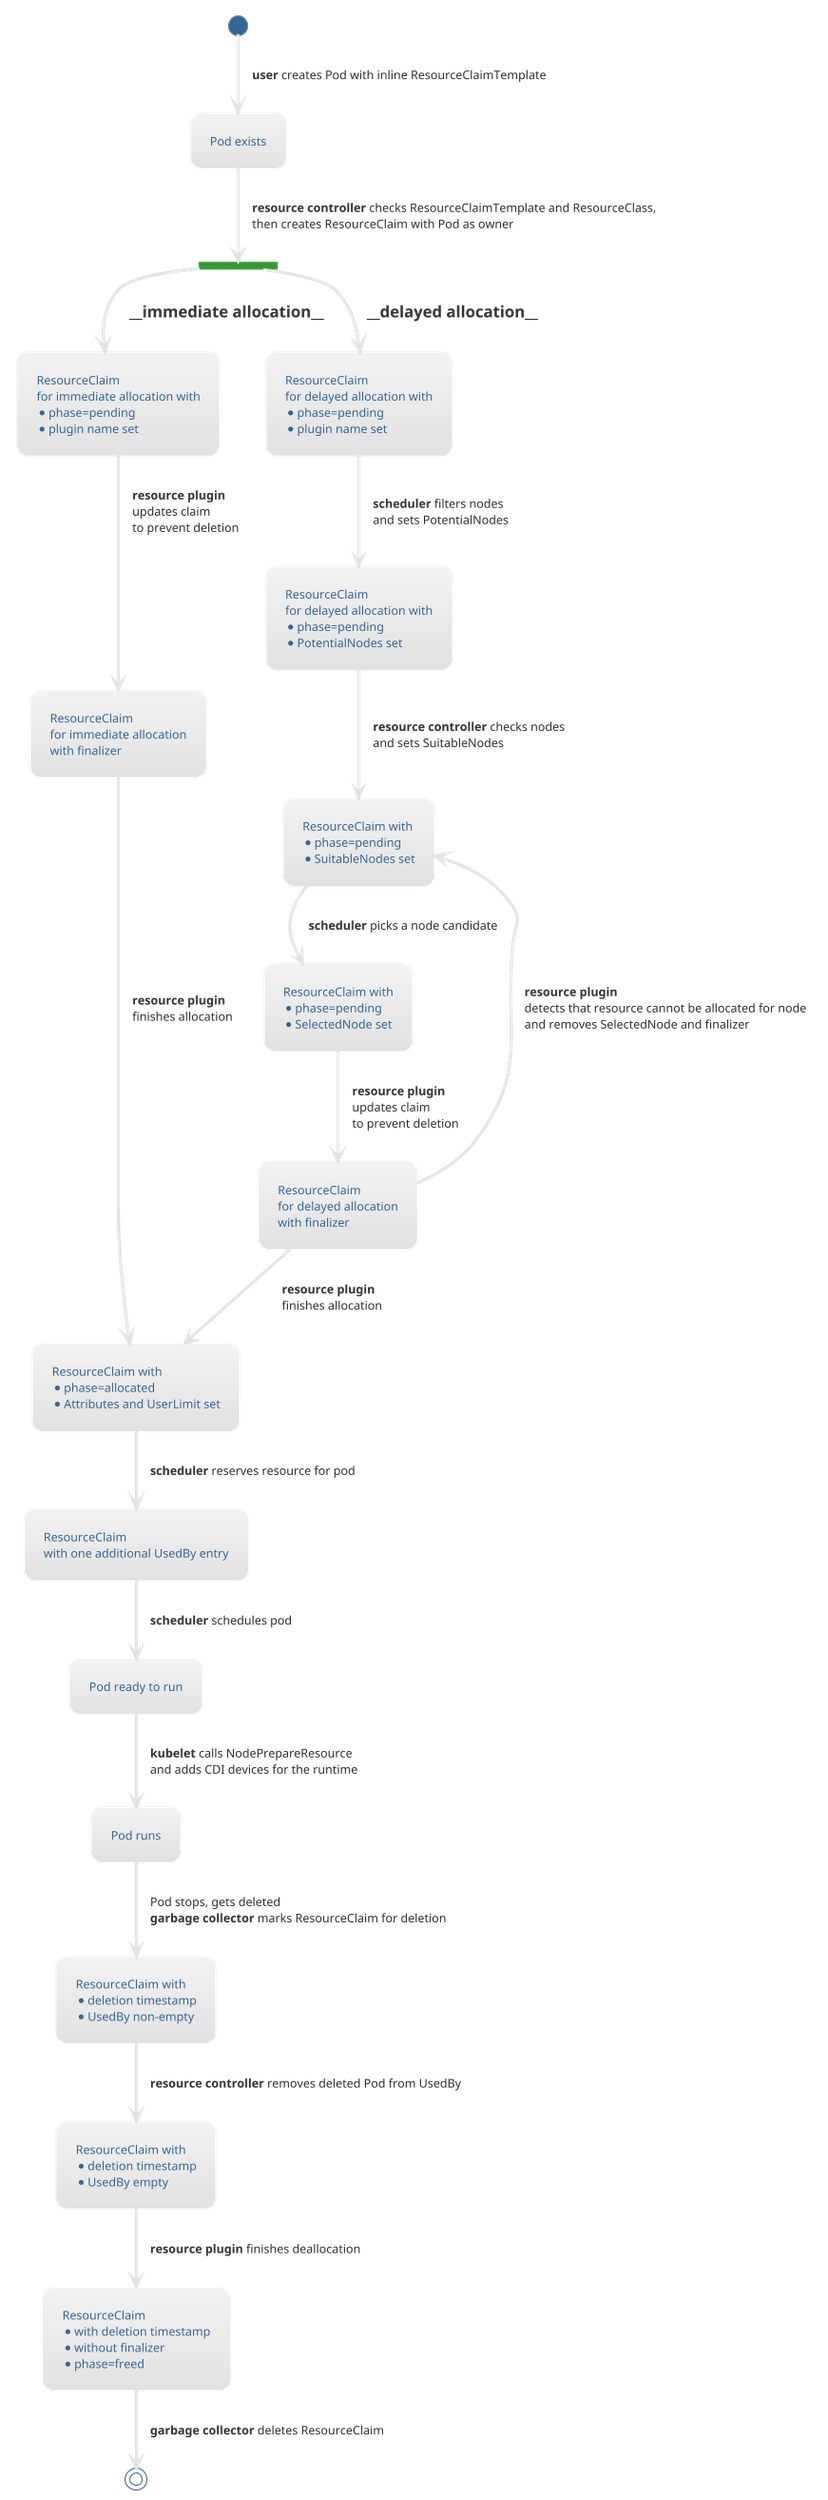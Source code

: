 @startuml
!theme lightgray
(*) -->[ **user** creates Pod with inline ResourceClaimTemplate ] "Pod exists"
-->[ **resource controller** checks ResourceClaimTemplate and ResourceClass,\l then creates ResourceClaim with Pod as owner ] ==B1==

==B1== -->[= __immediate allocation__] "ResourceClaim\lfor immediate allocation with\l* phase=pending\l* plugin name set"
  -->[ **resource plugin**\l updates claim\l to prevent deletion] "ResourceClaim\lfor immediate allocation\lwith finalizer"
  -->[ **resource plugin**\l finishes allocation] "ResourceClaim with\l* phase=allocated\n* Attributes and UserLimit set" as ALLOCATED


==B1== -->[= __delayed allocation__] "ResourceClaim\lfor delayed allocation with\l* phase=pending\l* plugin name set"
  -->[ **scheduler** filters nodes\l and sets PotentialNodes ] "ResourceClaim\lfor delayed allocation with\l* phase=pending\l* PotentialNodes set"
  -->[ **resource controller** checks nodes\l and sets SuitableNodes] "ResourceClaim with\l* phase=pending\l* SuitableNodes set" as READY_FOR_SCHEDULING
  -->[ **scheduler** picks a node candidate ] "ResourceClaim with\l* phase=pending\l* SelectedNode set"
  -->[ **resource plugin**\l updates claim\l to prevent deletion] "ResourceClaim\lfor delayed allocation\lwith finalizer" as ALLOCATING
  -->[ **resource plugin**\l finishes allocation ] ALLOCATED

  ALLOCATING -->[ **resource plugin**\l detects that resource cannot be allocated for node\n and removes SelectedNode and finalizer ] READY_FOR_SCHEDULING

ALLOCATED -->[ **scheduler** reserves resource for pod ]  "ResourceClaim\lwith one additional UsedBy entry"
-->[ **scheduler** schedules pod ] "Pod ready to run"
-->[ **kubelet** calls NodePrepareResource\l and adds CDI devices for the runtime ] "Pod runs"
-->[ Pod stops, gets deleted\l **garbage collector** marks ResourceClaim for deletion ] "ResourceClaim with\l* deletion timestamp\l* UsedBy non-empty"
-->[ **resource controller** removes deleted Pod from UsedBy ] "ResourceClaim with\l* deletion timestamp\l* UsedBy empty"
-->[ **resource plugin** finishes deallocation ] "ResourceClaim\l* with deletion timestamp\l* without finalizer\l* phase=freed"
-->[ **garbage collector** deletes ResourceClaim ] (*)
@enduml